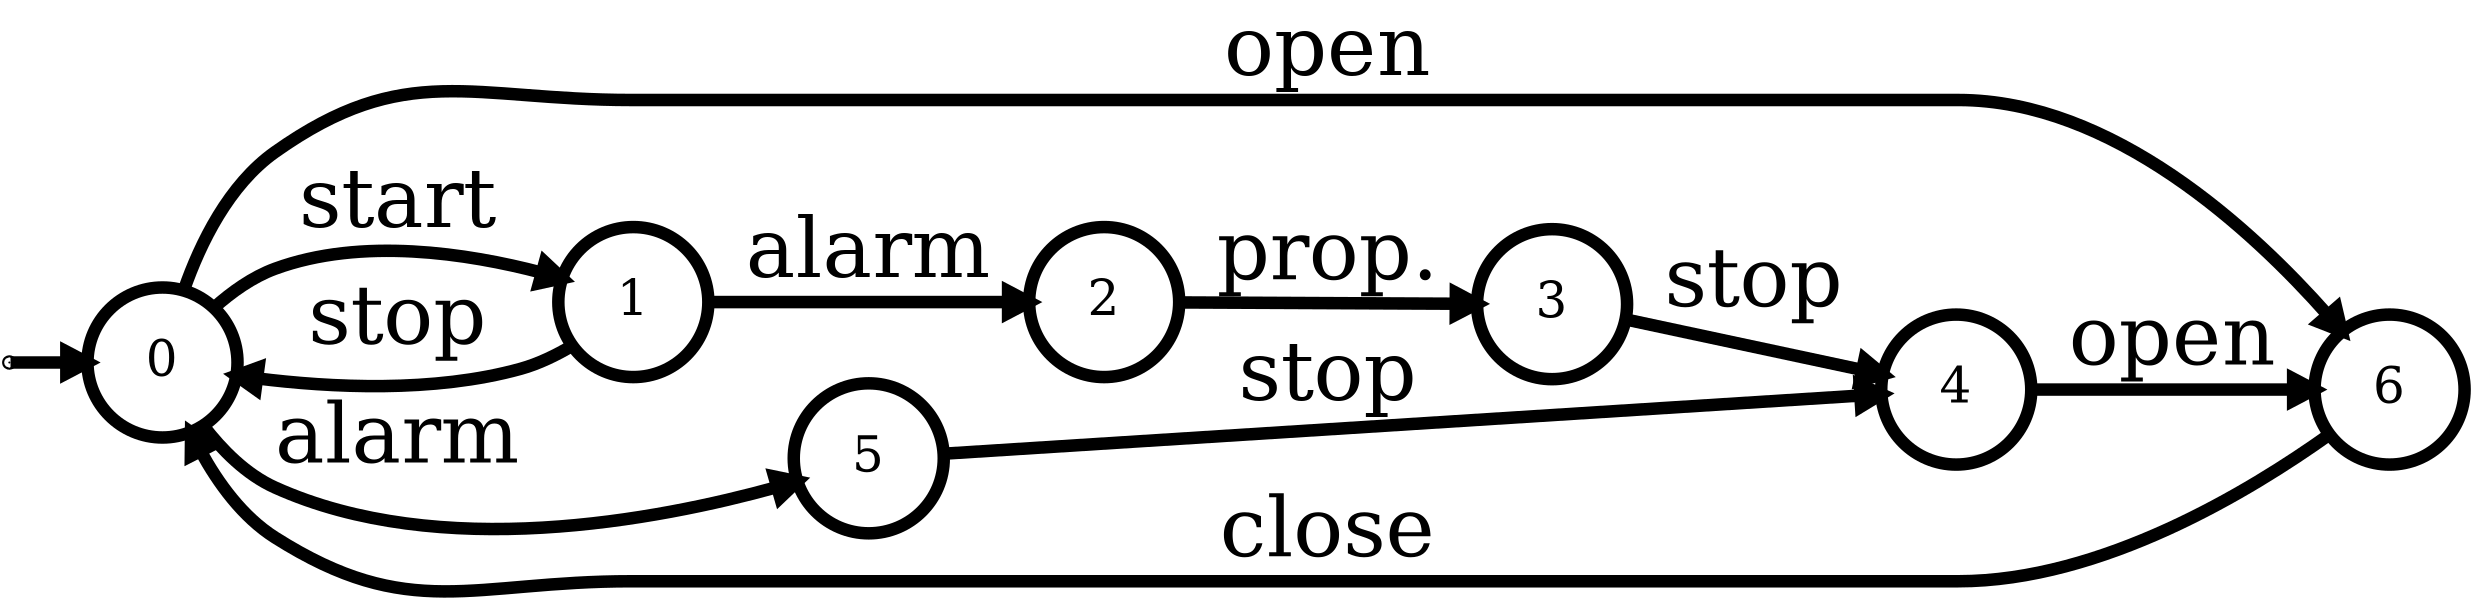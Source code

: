 digraph G {
    graph [pack="true" rankdir="LR" margin="0" bgcolor=transparent];
    node [fontsize=24 penwidth=6 shape="circle" style="filled" height="1.0" width="1.0" fixedsize="true" fillcolor="white"];
    edge [fontsize=40 penwidth=6]
    zz [height="0" width="0" fixedsize="true" label="" fillcolor="black"];
    0 [label="0"]
    6 [label="6"]
    1 [label="1"]
    2 [label="2"]
    3 [label="3"]
    4 [label="4"]
    5 [label="5"]
    zz -> 0 [label=""];
    0 -> 1 [label="start"]
    0 -> 6 [label="open"]

    1 -> 2 [label="alarm"]
	2 -> 3 [label="prop."]
	3 -> 4 [label="stop"]
	4 -> 6 [label="open"]

    0 -> 5 [label="alarm"]
	5 -> 4 [label="stop"]

    6 -> 0 [label="close"]
    1 -> 0 [label="stop"]
}


